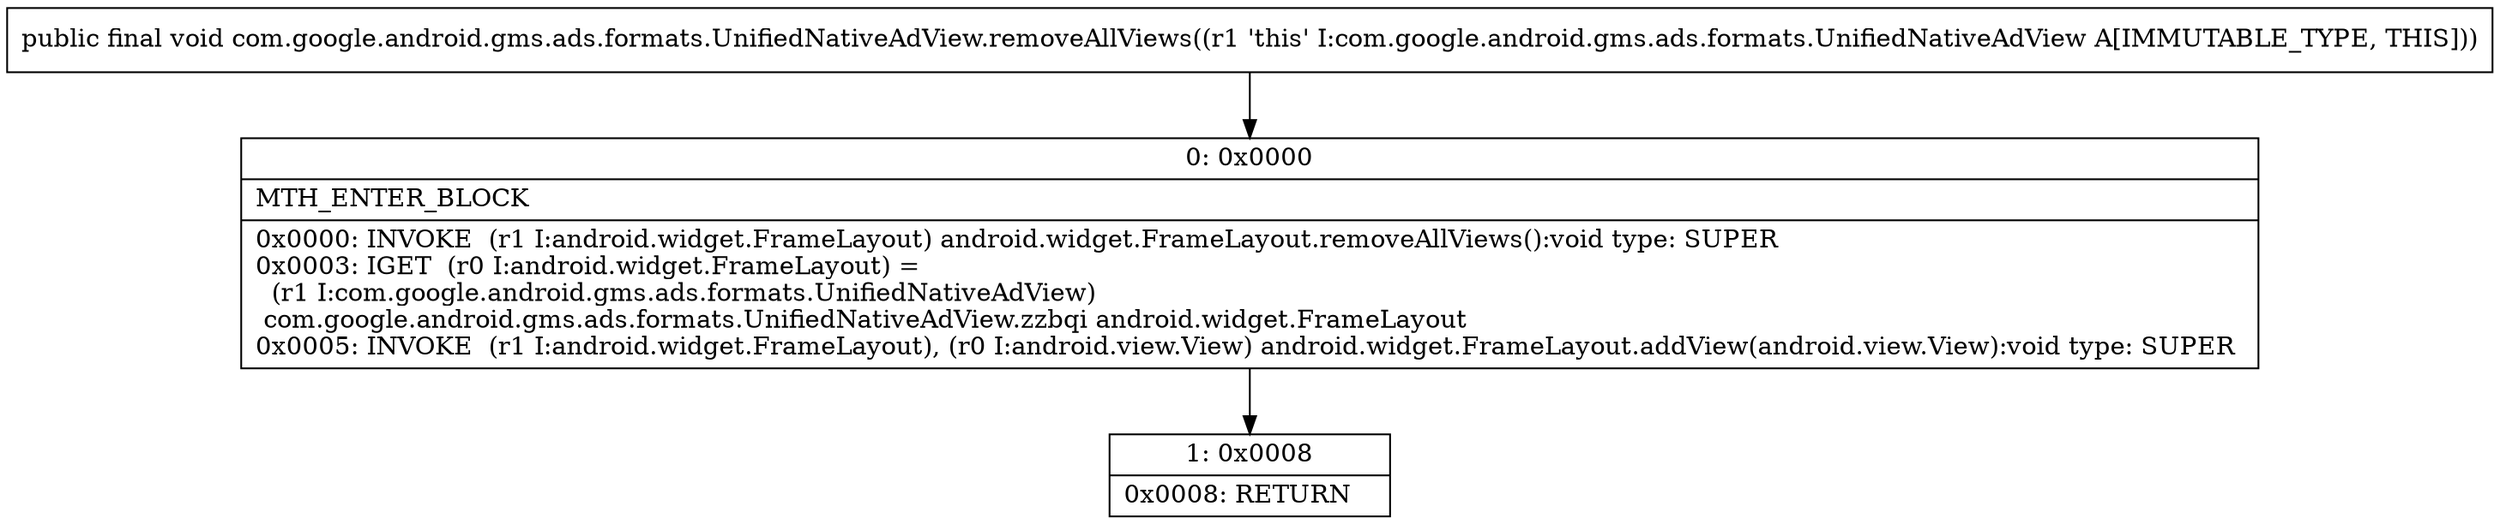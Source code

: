 digraph "CFG forcom.google.android.gms.ads.formats.UnifiedNativeAdView.removeAllViews()V" {
Node_0 [shape=record,label="{0\:\ 0x0000|MTH_ENTER_BLOCK\l|0x0000: INVOKE  (r1 I:android.widget.FrameLayout) android.widget.FrameLayout.removeAllViews():void type: SUPER \l0x0003: IGET  (r0 I:android.widget.FrameLayout) = \l  (r1 I:com.google.android.gms.ads.formats.UnifiedNativeAdView)\l com.google.android.gms.ads.formats.UnifiedNativeAdView.zzbqi android.widget.FrameLayout \l0x0005: INVOKE  (r1 I:android.widget.FrameLayout), (r0 I:android.view.View) android.widget.FrameLayout.addView(android.view.View):void type: SUPER \l}"];
Node_1 [shape=record,label="{1\:\ 0x0008|0x0008: RETURN   \l}"];
MethodNode[shape=record,label="{public final void com.google.android.gms.ads.formats.UnifiedNativeAdView.removeAllViews((r1 'this' I:com.google.android.gms.ads.formats.UnifiedNativeAdView A[IMMUTABLE_TYPE, THIS])) }"];
MethodNode -> Node_0;
Node_0 -> Node_1;
}

